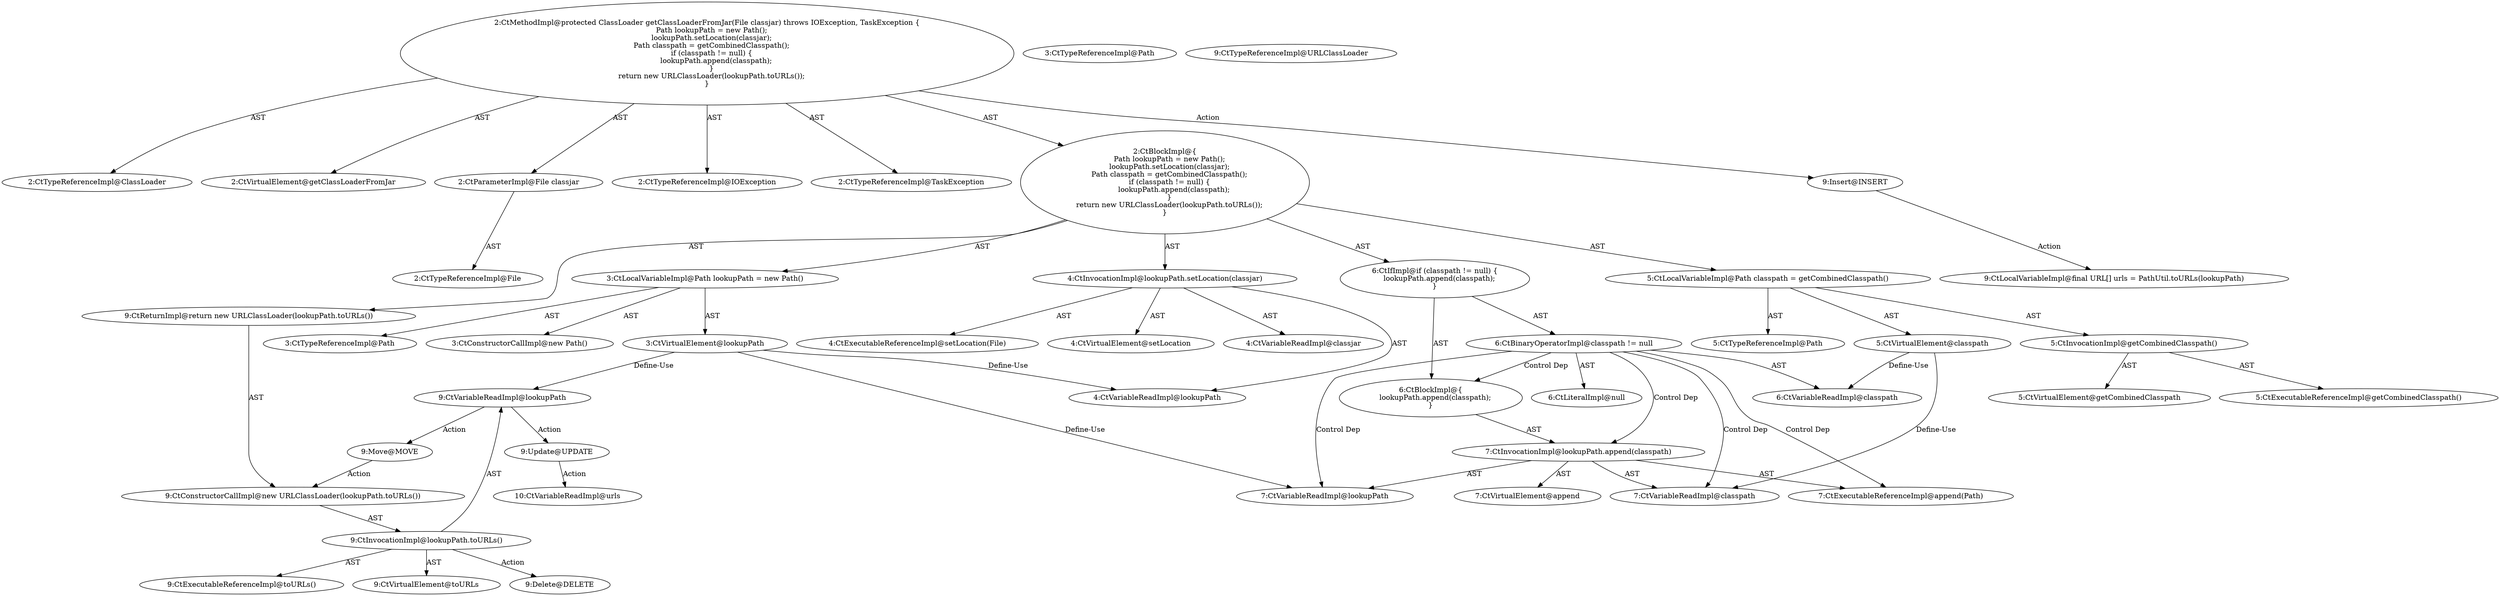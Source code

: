 digraph "getClassLoaderFromJar#?,File" {
0 [label="2:CtTypeReferenceImpl@ClassLoader" shape=ellipse]
1 [label="2:CtVirtualElement@getClassLoaderFromJar" shape=ellipse]
2 [label="2:CtParameterImpl@File classjar" shape=ellipse]
3 [label="2:CtTypeReferenceImpl@File" shape=ellipse]
4 [label="2:CtTypeReferenceImpl@IOException" shape=ellipse]
5 [label="2:CtTypeReferenceImpl@TaskException" shape=ellipse]
6 [label="3:CtTypeReferenceImpl@Path" shape=ellipse]
7 [label="3:CtTypeReferenceImpl@Path" shape=ellipse]
8 [label="3:CtConstructorCallImpl@new Path()" shape=ellipse]
9 [label="3:CtVirtualElement@lookupPath" shape=ellipse]
10 [label="3:CtLocalVariableImpl@Path lookupPath = new Path()" shape=ellipse]
11 [label="4:CtExecutableReferenceImpl@setLocation(File)" shape=ellipse]
12 [label="4:CtVirtualElement@setLocation" shape=ellipse]
13 [label="4:CtVariableReadImpl@lookupPath" shape=ellipse]
14 [label="4:CtVariableReadImpl@classjar" shape=ellipse]
15 [label="4:CtInvocationImpl@lookupPath.setLocation(classjar)" shape=ellipse]
16 [label="5:CtTypeReferenceImpl@Path" shape=ellipse]
17 [label="5:CtExecutableReferenceImpl@getCombinedClasspath()" shape=ellipse]
18 [label="5:CtVirtualElement@getCombinedClasspath" shape=ellipse]
19 [label="5:CtInvocationImpl@getCombinedClasspath()" shape=ellipse]
20 [label="5:CtVirtualElement@classpath" shape=ellipse]
21 [label="5:CtLocalVariableImpl@Path classpath = getCombinedClasspath()" shape=ellipse]
22 [label="6:CtVariableReadImpl@classpath" shape=ellipse]
23 [label="6:CtLiteralImpl@null" shape=ellipse]
24 [label="6:CtBinaryOperatorImpl@classpath != null" shape=ellipse]
25 [label="7:CtExecutableReferenceImpl@append(Path)" shape=ellipse]
26 [label="7:CtVirtualElement@append" shape=ellipse]
27 [label="7:CtVariableReadImpl@lookupPath" shape=ellipse]
28 [label="7:CtVariableReadImpl@classpath" shape=ellipse]
29 [label="7:CtInvocationImpl@lookupPath.append(classpath)" shape=ellipse]
30 [label="6:CtBlockImpl@\{
    lookupPath.append(classpath);
\}" shape=ellipse]
31 [label="6:CtIfImpl@if (classpath != null) \{
    lookupPath.append(classpath);
\}" shape=ellipse]
32 [label="9:CtTypeReferenceImpl@URLClassLoader" shape=ellipse]
33 [label="9:CtExecutableReferenceImpl@toURLs()" shape=ellipse]
34 [label="9:CtVirtualElement@toURLs" shape=ellipse]
35 [label="9:CtVariableReadImpl@lookupPath" shape=ellipse]
36 [label="9:CtInvocationImpl@lookupPath.toURLs()" shape=ellipse]
37 [label="9:CtConstructorCallImpl@new URLClassLoader(lookupPath.toURLs())" shape=ellipse]
38 [label="9:CtReturnImpl@return new URLClassLoader(lookupPath.toURLs())" shape=ellipse]
39 [label="2:CtBlockImpl@\{
    Path lookupPath = new Path();
    lookupPath.setLocation(classjar);
    Path classpath = getCombinedClasspath();
    if (classpath != null) \{
        lookupPath.append(classpath);
    \}
    return new URLClassLoader(lookupPath.toURLs());
\}" shape=ellipse]
40 [label="2:CtMethodImpl@protected ClassLoader getClassLoaderFromJar(File classjar) throws IOException, TaskException \{
    Path lookupPath = new Path();
    lookupPath.setLocation(classjar);
    Path classpath = getCombinedClasspath();
    if (classpath != null) \{
        lookupPath.append(classpath);
    \}
    return new URLClassLoader(lookupPath.toURLs());
\}" shape=ellipse]
41 [label="9:Update@UPDATE" shape=ellipse]
42 [label="10:CtVariableReadImpl@urls" shape=ellipse]
43 [label="9:Delete@DELETE" shape=ellipse]
44 [label="9:Insert@INSERT" shape=ellipse]
45 [label="9:CtLocalVariableImpl@final URL[] urls = PathUtil.toURLs(lookupPath)" shape=ellipse]
46 [label="9:Move@MOVE" shape=ellipse]
2 -> 3 [label="AST"];
9 -> 13 [label="Define-Use"];
9 -> 27 [label="Define-Use"];
9 -> 35 [label="Define-Use"];
10 -> 9 [label="AST"];
10 -> 6 [label="AST"];
10 -> 8 [label="AST"];
15 -> 12 [label="AST"];
15 -> 13 [label="AST"];
15 -> 11 [label="AST"];
15 -> 14 [label="AST"];
19 -> 18 [label="AST"];
19 -> 17 [label="AST"];
20 -> 22 [label="Define-Use"];
20 -> 28 [label="Define-Use"];
21 -> 20 [label="AST"];
21 -> 16 [label="AST"];
21 -> 19 [label="AST"];
24 -> 22 [label="AST"];
24 -> 23 [label="AST"];
24 -> 30 [label="Control Dep"];
24 -> 29 [label="Control Dep"];
24 -> 25 [label="Control Dep"];
24 -> 27 [label="Control Dep"];
24 -> 28 [label="Control Dep"];
29 -> 26 [label="AST"];
29 -> 27 [label="AST"];
29 -> 25 [label="AST"];
29 -> 28 [label="AST"];
30 -> 29 [label="AST"];
31 -> 24 [label="AST"];
31 -> 30 [label="AST"];
35 -> 41 [label="Action"];
35 -> 46 [label="Action"];
36 -> 34 [label="AST"];
36 -> 35 [label="AST"];
36 -> 33 [label="AST"];
36 -> 43 [label="Action"];
37 -> 36 [label="AST"];
38 -> 37 [label="AST"];
39 -> 10 [label="AST"];
39 -> 15 [label="AST"];
39 -> 21 [label="AST"];
39 -> 31 [label="AST"];
39 -> 38 [label="AST"];
40 -> 1 [label="AST"];
40 -> 0 [label="AST"];
40 -> 2 [label="AST"];
40 -> 4 [label="AST"];
40 -> 5 [label="AST"];
40 -> 39 [label="AST"];
40 -> 44 [label="Action"];
41 -> 42 [label="Action"];
44 -> 45 [label="Action"];
46 -> 37 [label="Action"];
}
